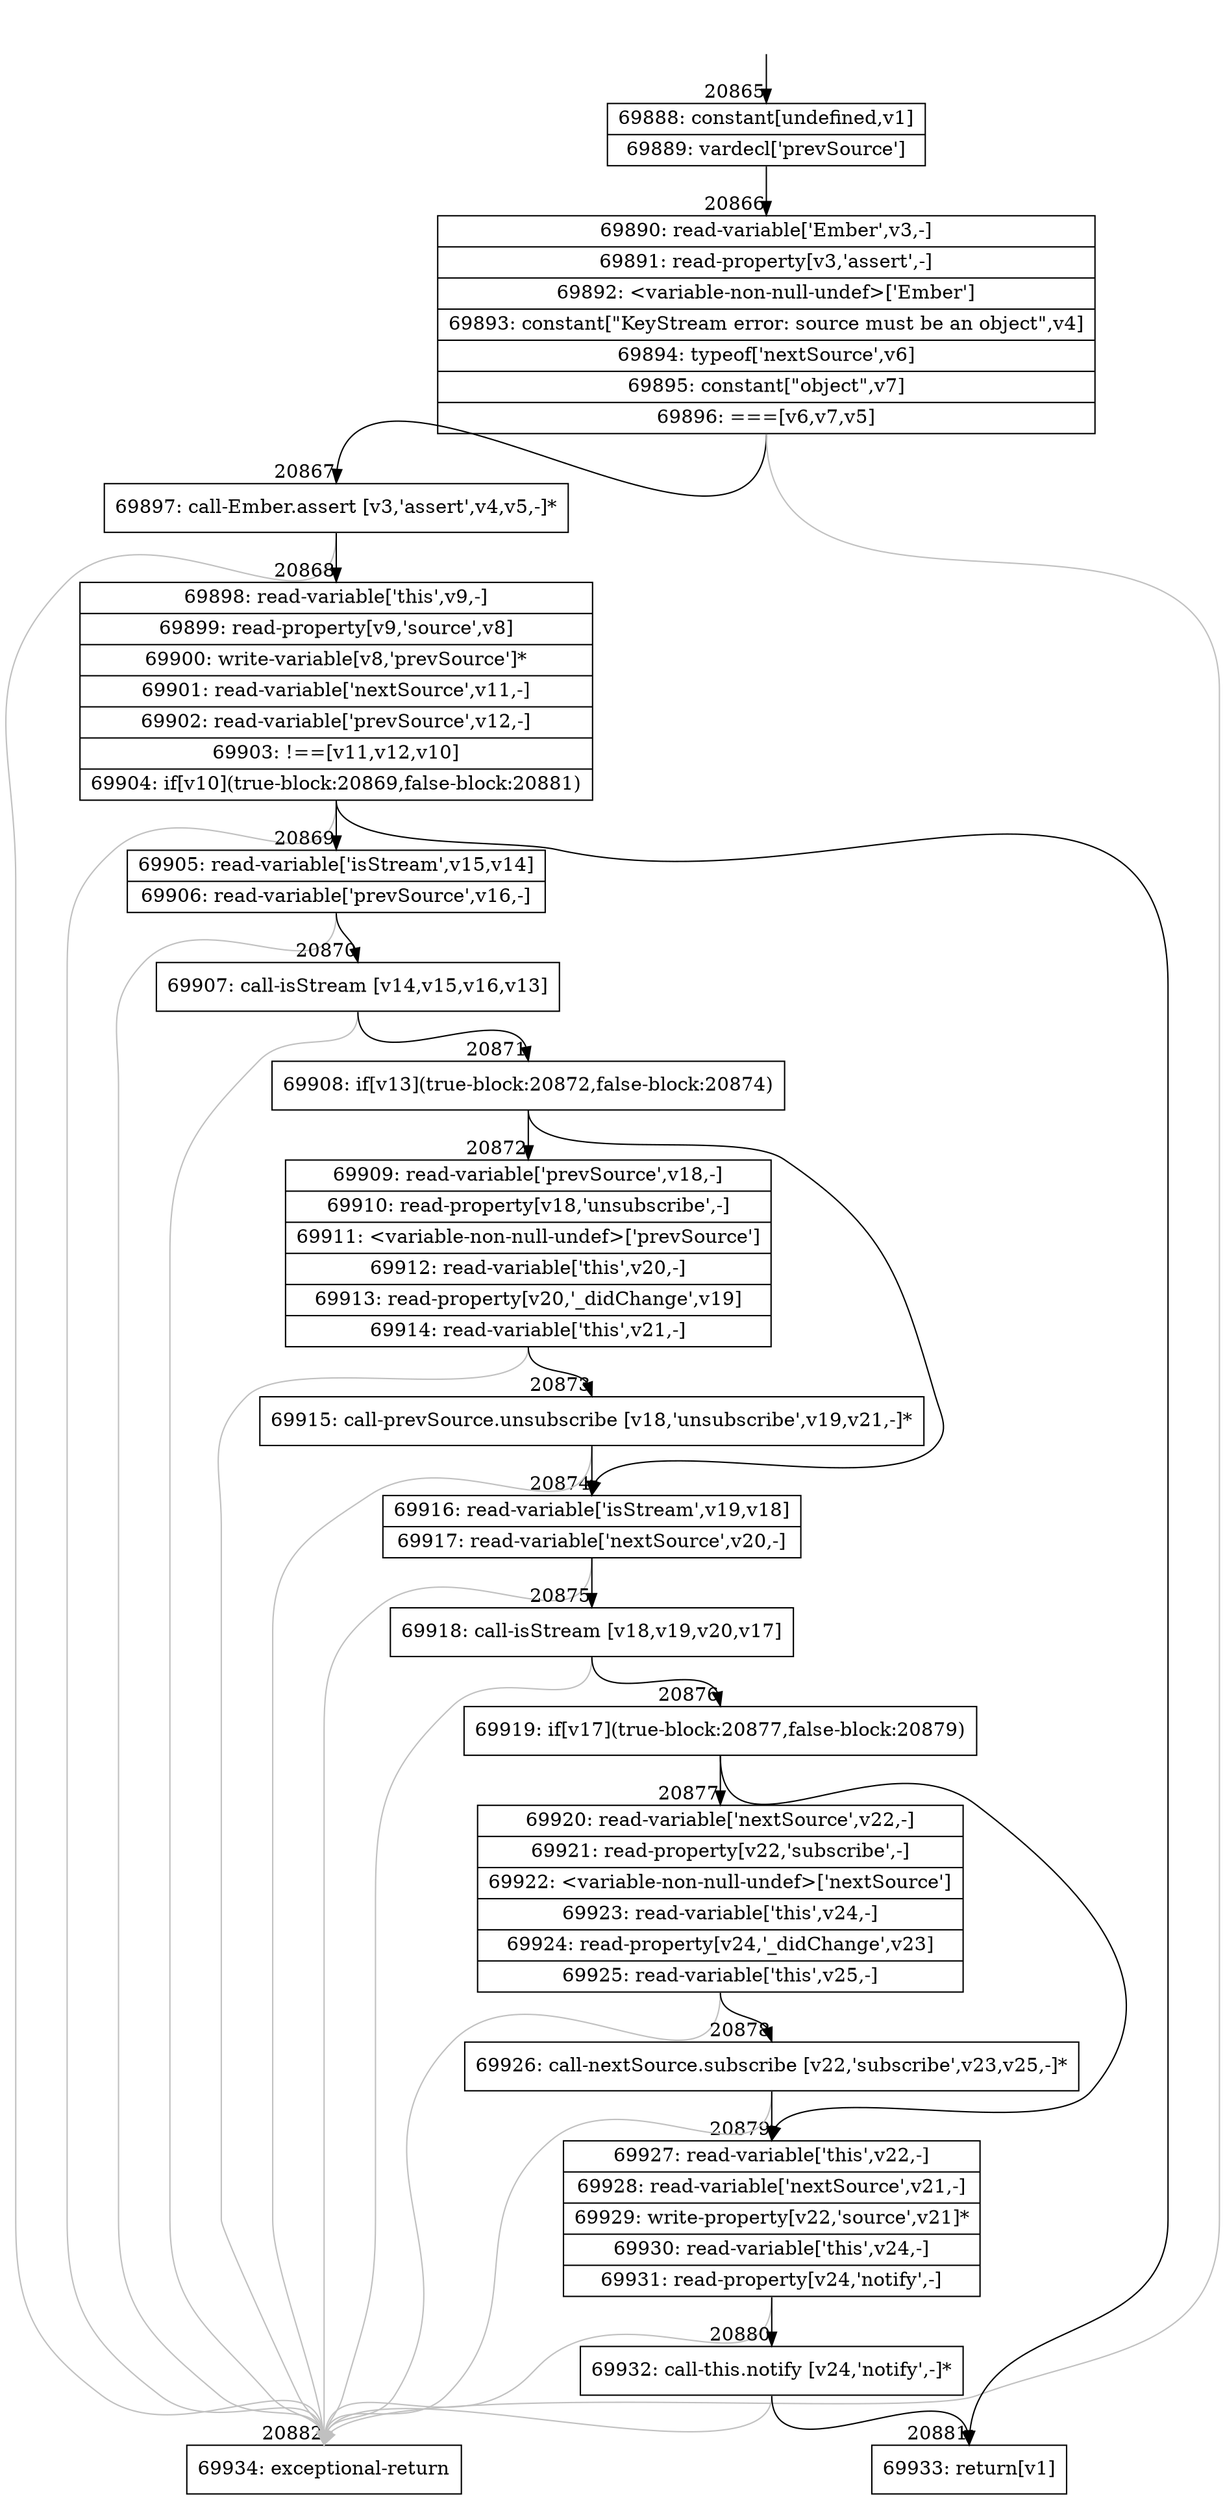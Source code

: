 digraph {
rankdir="TD"
BB_entry1825[shape=none,label=""];
BB_entry1825 -> BB20865 [tailport=s, headport=n, headlabel="    20865"]
BB20865 [shape=record label="{69888: constant[undefined,v1]|69889: vardecl['prevSource']}" ] 
BB20865 -> BB20866 [tailport=s, headport=n, headlabel="      20866"]
BB20866 [shape=record label="{69890: read-variable['Ember',v3,-]|69891: read-property[v3,'assert',-]|69892: \<variable-non-null-undef\>['Ember']|69893: constant[\"KeyStream error: source must be an object\",v4]|69894: typeof['nextSource',v6]|69895: constant[\"object\",v7]|69896: ===[v6,v7,v5]}" ] 
BB20866 -> BB20867 [tailport=s, headport=n, headlabel="      20867"]
BB20866 -> BB20882 [tailport=s, headport=n, color=gray, headlabel="      20882"]
BB20867 [shape=record label="{69897: call-Ember.assert [v3,'assert',v4,v5,-]*}" ] 
BB20867 -> BB20868 [tailport=s, headport=n, headlabel="      20868"]
BB20867 -> BB20882 [tailport=s, headport=n, color=gray]
BB20868 [shape=record label="{69898: read-variable['this',v9,-]|69899: read-property[v9,'source',v8]|69900: write-variable[v8,'prevSource']*|69901: read-variable['nextSource',v11,-]|69902: read-variable['prevSource',v12,-]|69903: !==[v11,v12,v10]|69904: if[v10](true-block:20869,false-block:20881)}" ] 
BB20868 -> BB20869 [tailport=s, headport=n, headlabel="      20869"]
BB20868 -> BB20881 [tailport=s, headport=n, headlabel="      20881"]
BB20868 -> BB20882 [tailport=s, headport=n, color=gray]
BB20869 [shape=record label="{69905: read-variable['isStream',v15,v14]|69906: read-variable['prevSource',v16,-]}" ] 
BB20869 -> BB20870 [tailport=s, headport=n, headlabel="      20870"]
BB20869 -> BB20882 [tailport=s, headport=n, color=gray]
BB20870 [shape=record label="{69907: call-isStream [v14,v15,v16,v13]}" ] 
BB20870 -> BB20871 [tailport=s, headport=n, headlabel="      20871"]
BB20870 -> BB20882 [tailport=s, headport=n, color=gray]
BB20871 [shape=record label="{69908: if[v13](true-block:20872,false-block:20874)}" ] 
BB20871 -> BB20872 [tailport=s, headport=n, headlabel="      20872"]
BB20871 -> BB20874 [tailport=s, headport=n, headlabel="      20874"]
BB20872 [shape=record label="{69909: read-variable['prevSource',v18,-]|69910: read-property[v18,'unsubscribe',-]|69911: \<variable-non-null-undef\>['prevSource']|69912: read-variable['this',v20,-]|69913: read-property[v20,'_didChange',v19]|69914: read-variable['this',v21,-]}" ] 
BB20872 -> BB20873 [tailport=s, headport=n, headlabel="      20873"]
BB20872 -> BB20882 [tailport=s, headport=n, color=gray]
BB20873 [shape=record label="{69915: call-prevSource.unsubscribe [v18,'unsubscribe',v19,v21,-]*}" ] 
BB20873 -> BB20874 [tailport=s, headport=n]
BB20873 -> BB20882 [tailport=s, headport=n, color=gray]
BB20874 [shape=record label="{69916: read-variable['isStream',v19,v18]|69917: read-variable['nextSource',v20,-]}" ] 
BB20874 -> BB20875 [tailport=s, headport=n, headlabel="      20875"]
BB20874 -> BB20882 [tailport=s, headport=n, color=gray]
BB20875 [shape=record label="{69918: call-isStream [v18,v19,v20,v17]}" ] 
BB20875 -> BB20876 [tailport=s, headport=n, headlabel="      20876"]
BB20875 -> BB20882 [tailport=s, headport=n, color=gray]
BB20876 [shape=record label="{69919: if[v17](true-block:20877,false-block:20879)}" ] 
BB20876 -> BB20877 [tailport=s, headport=n, headlabel="      20877"]
BB20876 -> BB20879 [tailport=s, headport=n, headlabel="      20879"]
BB20877 [shape=record label="{69920: read-variable['nextSource',v22,-]|69921: read-property[v22,'subscribe',-]|69922: \<variable-non-null-undef\>['nextSource']|69923: read-variable['this',v24,-]|69924: read-property[v24,'_didChange',v23]|69925: read-variable['this',v25,-]}" ] 
BB20877 -> BB20878 [tailport=s, headport=n, headlabel="      20878"]
BB20877 -> BB20882 [tailport=s, headport=n, color=gray]
BB20878 [shape=record label="{69926: call-nextSource.subscribe [v22,'subscribe',v23,v25,-]*}" ] 
BB20878 -> BB20879 [tailport=s, headport=n]
BB20878 -> BB20882 [tailport=s, headport=n, color=gray]
BB20879 [shape=record label="{69927: read-variable['this',v22,-]|69928: read-variable['nextSource',v21,-]|69929: write-property[v22,'source',v21]*|69930: read-variable['this',v24,-]|69931: read-property[v24,'notify',-]}" ] 
BB20879 -> BB20880 [tailport=s, headport=n, headlabel="      20880"]
BB20879 -> BB20882 [tailport=s, headport=n, color=gray]
BB20880 [shape=record label="{69932: call-this.notify [v24,'notify',-]*}" ] 
BB20880 -> BB20881 [tailport=s, headport=n]
BB20880 -> BB20882 [tailport=s, headport=n, color=gray]
BB20881 [shape=record label="{69933: return[v1]}" ] 
BB20882 [shape=record label="{69934: exceptional-return}" ] 
//#$~ 39266
}
